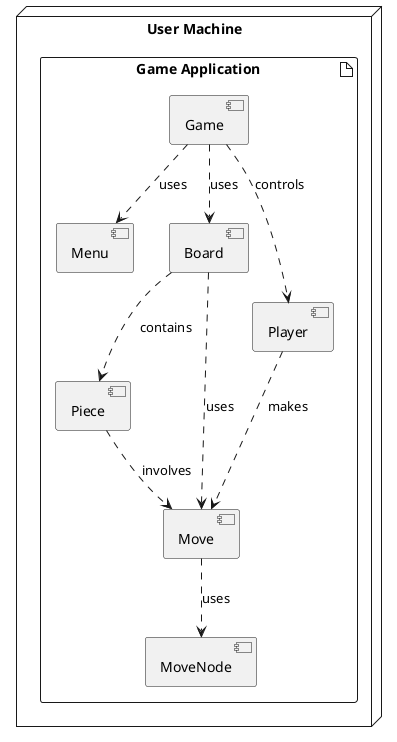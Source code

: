 @startuml
node "User Machine" {
    artifact "Game Application" {
        [Game] 
        [Menu]
        [Board]
        [Player]
        [Piece]
        [Move]
        [MoveNode]
    }
    [Game] ..> [Menu] : uses
    [Game] ..> [Board] : uses
    [Game] ..> [Player] : controls
    [Board] ..> [Piece] : contains
    [Board] ..> [Move] : uses
    [Piece] ..> [Move] : involves
    [Player] ..> [Move] : makes
    [Move] ..> [MoveNode] : uses
}
@enduml
